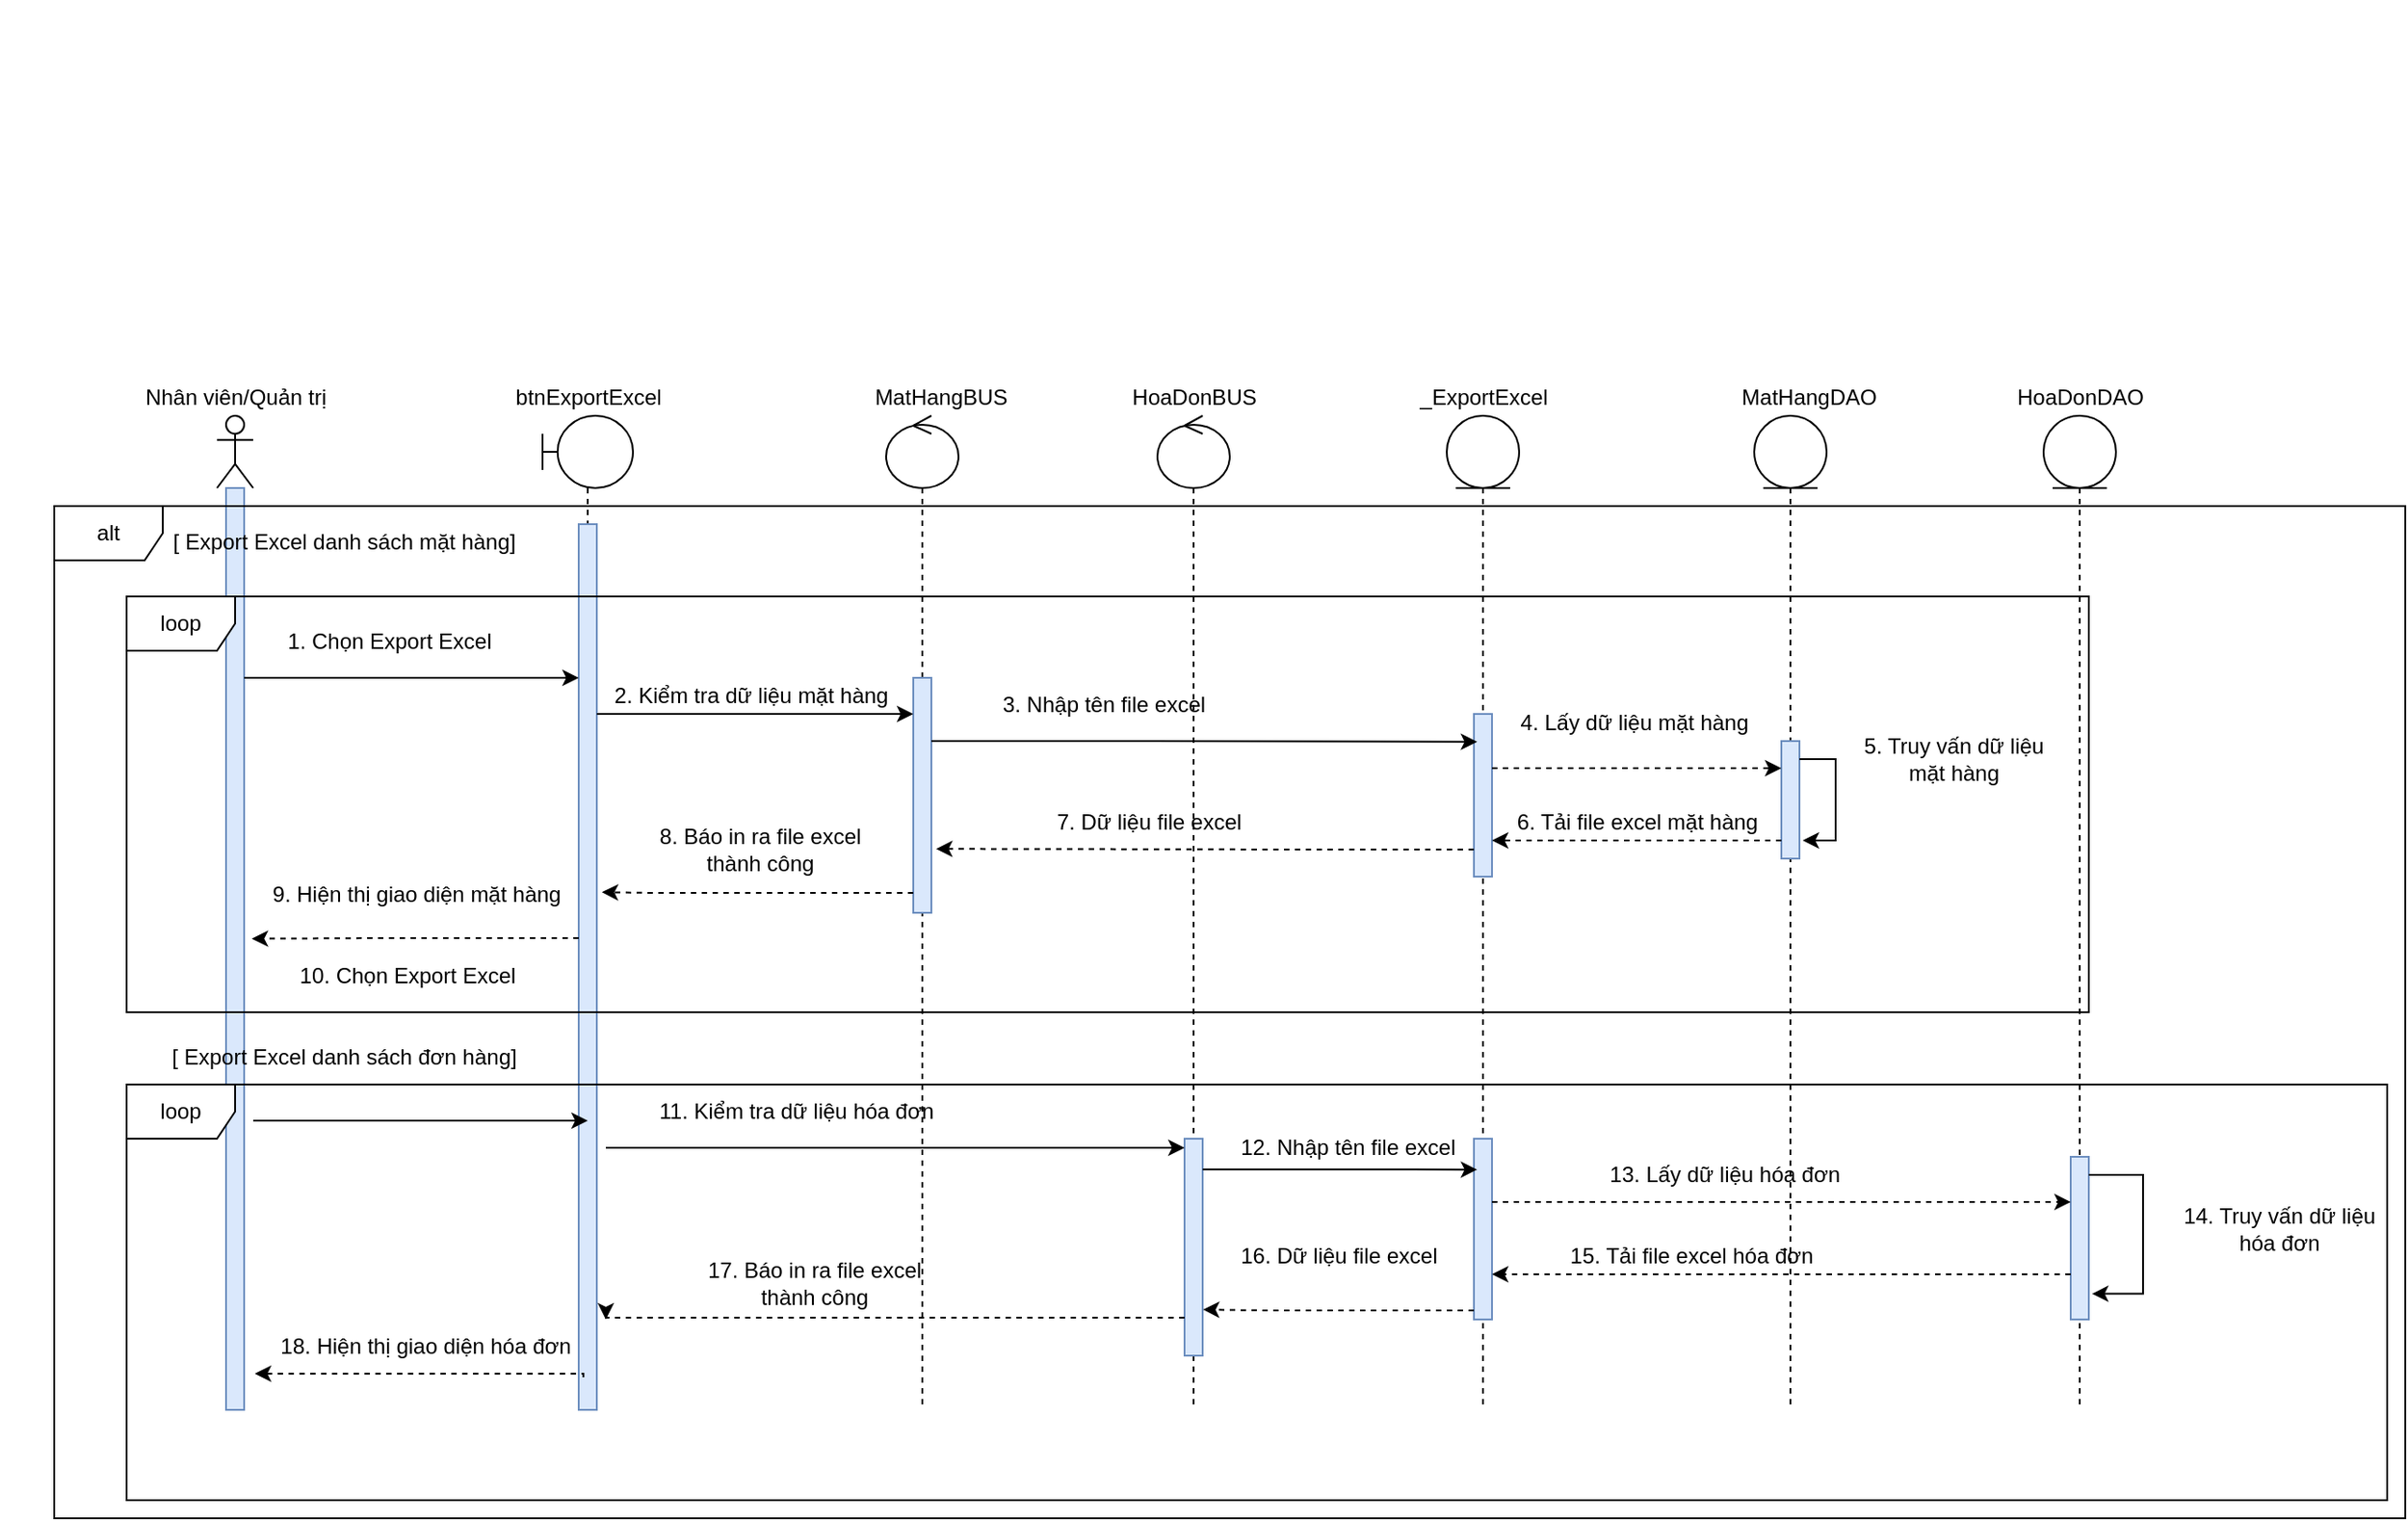 <mxfile version="16.5.1" type="device"><diagram id="u0hKsZXPfIuquh2E1AJ1" name="Page-1"><mxGraphModel dx="1038" dy="689" grid="1" gridSize="10" guides="1" tooltips="1" connect="1" arrows="1" fold="1" page="1" pageScale="1" pageWidth="850" pageHeight="1100" math="0" shadow="0"><root><mxCell id="0"/><mxCell id="1" parent="0"/><mxCell id="pRtw61TDTWOGneY2pAEU-13" value="" style="shape=umlLifeline;participant=umlActor;perimeter=lifelinePerimeter;whiteSpace=wrap;html=1;container=1;collapsible=0;recursiveResize=0;verticalAlign=top;spacingTop=36;outlineConnect=0;" parent="1" vertex="1"><mxGeometry x="130" y="280" width="20" height="550" as="geometry"/></mxCell><mxCell id="pRtw61TDTWOGneY2pAEU-28" value="" style="html=1;points=[];perimeter=orthogonalPerimeter;fillColor=#dae8fc;strokeColor=#6c8ebf;" parent="pRtw61TDTWOGneY2pAEU-13" vertex="1"><mxGeometry x="5" y="40" width="10" height="510" as="geometry"/></mxCell><mxCell id="pRtw61TDTWOGneY2pAEU-19" value="Nhân viên/Quản trị" style="text;html=1;align=center;verticalAlign=middle;resizable=0;points=[];autosize=1;strokeColor=none;fillColor=none;" parent="1" vertex="1"><mxGeometry x="80" y="260" width="120" height="20" as="geometry"/></mxCell><mxCell id="pRtw61TDTWOGneY2pAEU-20" value="" style="shape=umlLifeline;participant=umlBoundary;perimeter=lifelinePerimeter;whiteSpace=wrap;html=1;container=1;collapsible=0;recursiveResize=0;verticalAlign=top;spacingTop=36;outlineConnect=0;size=40;" parent="1" vertex="1"><mxGeometry x="310" y="280" width="50" height="550" as="geometry"/></mxCell><mxCell id="FEIB-Ynbw5rUqXfQBFfS-6" value="" style="html=1;points=[];perimeter=orthogonalPerimeter;fillColor=#dae8fc;strokeColor=#6c8ebf;" parent="pRtw61TDTWOGneY2pAEU-20" vertex="1"><mxGeometry x="20" y="60" width="10" height="490" as="geometry"/></mxCell><mxCell id="pRtw61TDTWOGneY2pAEU-23" value="btnExportExcel" style="text;html=1;align=center;verticalAlign=middle;resizable=0;points=[];autosize=1;strokeColor=none;fillColor=none;" parent="1" vertex="1"><mxGeometry x="285" y="255" width="100" height="30" as="geometry"/></mxCell><mxCell id="pRtw61TDTWOGneY2pAEU-40" value="" style="shape=umlLifeline;participant=umlEntity;perimeter=lifelinePerimeter;whiteSpace=wrap;html=1;container=1;collapsible=0;recursiveResize=0;verticalAlign=top;spacingTop=36;outlineConnect=0;" parent="1" vertex="1"><mxGeometry x="810" y="280" width="40" height="550" as="geometry"/></mxCell><mxCell id="Zr4ljHE_xSB9YkY6ywj5-28" value="" style="html=1;points=[];perimeter=orthogonalPerimeter;fillColor=#dae8fc;strokeColor=#6c8ebf;" parent="pRtw61TDTWOGneY2pAEU-40" vertex="1"><mxGeometry x="15" y="165" width="10" height="90" as="geometry"/></mxCell><mxCell id="Zr4ljHE_xSB9YkY6ywj5-48" value="" style="html=1;points=[];perimeter=orthogonalPerimeter;fillColor=#dae8fc;strokeColor=#6c8ebf;" parent="pRtw61TDTWOGneY2pAEU-40" vertex="1"><mxGeometry x="15" y="400" width="10" height="100" as="geometry"/></mxCell><mxCell id="pRtw61TDTWOGneY2pAEU-41" value="_ExportExcel" style="text;html=1;align=center;verticalAlign=middle;resizable=0;points=[];autosize=1;strokeColor=none;fillColor=none;" parent="1" vertex="1"><mxGeometry x="785" y="260" width="90" height="20" as="geometry"/></mxCell><mxCell id="FEIB-Ynbw5rUqXfQBFfS-7" value="" style="edgeStyle=orthogonalEdgeStyle;rounded=0;orthogonalLoop=1;jettySize=auto;html=1;" parent="1" edge="1"><mxGeometry relative="1" as="geometry"><Array as="points"><mxPoint x="230" y="425"/><mxPoint x="230" y="425"/></Array><mxPoint x="145" y="425" as="sourcePoint"/><mxPoint x="330" y="425" as="targetPoint"/></mxGeometry></mxCell><mxCell id="FEIB-Ynbw5rUqXfQBFfS-25" value="&lt;span style=&quot;color: rgba(0, 0, 0, 0); font-family: monospace; font-size: 0px; font-style: normal; font-variant-ligatures: normal; font-variant-caps: normal; font-weight: 400; letter-spacing: normal; orphans: 2; text-align: start; text-indent: 0px; text-transform: none; widows: 2; word-spacing: 0px; -webkit-text-stroke-width: 0px; background-color: rgb(248, 249, 250); text-decoration-thickness: initial; text-decoration-style: initial; text-decoration-color: initial; float: none; display: inline !important;&quot;&gt;&amp;nbsp;&lt;/span&gt;" style="text;whiteSpace=wrap;html=1;" parent="1" vertex="1"><mxGeometry x="10" y="50" width="30" height="40" as="geometry"/></mxCell><mxCell id="Zr4ljHE_xSB9YkY6ywj5-1" value="" style="shape=umlLifeline;participant=umlEntity;perimeter=lifelinePerimeter;whiteSpace=wrap;html=1;container=1;collapsible=0;recursiveResize=0;verticalAlign=top;spacingTop=36;outlineConnect=0;" parent="1" vertex="1"><mxGeometry x="980" y="280" width="40" height="550" as="geometry"/></mxCell><mxCell id="Zr4ljHE_xSB9YkY6ywj5-23" value="" style="html=1;points=[];perimeter=orthogonalPerimeter;fillColor=#dae8fc;strokeColor=#6c8ebf;" parent="Zr4ljHE_xSB9YkY6ywj5-1" vertex="1"><mxGeometry x="15" y="180" width="10" height="65" as="geometry"/></mxCell><mxCell id="Zr4ljHE_xSB9YkY6ywj5-26" style="edgeStyle=orthogonalEdgeStyle;rounded=0;orthogonalLoop=1;jettySize=auto;html=1;entryX=1.18;entryY=0.842;entryDx=0;entryDy=0;entryPerimeter=0;" parent="Zr4ljHE_xSB9YkY6ywj5-1" source="Zr4ljHE_xSB9YkY6ywj5-23" target="Zr4ljHE_xSB9YkY6ywj5-23" edge="1"><mxGeometry relative="1" as="geometry"><Array as="points"><mxPoint x="45" y="190"/><mxPoint x="45" y="235"/><mxPoint x="27" y="235"/></Array></mxGeometry></mxCell><mxCell id="Zr4ljHE_xSB9YkY6ywj5-4" value="HoaDonDAO" style="text;html=1;align=center;verticalAlign=middle;resizable=0;points=[];autosize=1;strokeColor=none;fillColor=none;" parent="1" vertex="1"><mxGeometry x="1115" y="255" width="90" height="30" as="geometry"/></mxCell><mxCell id="Zr4ljHE_xSB9YkY6ywj5-5" value="" style="shape=umlLifeline;participant=umlEntity;perimeter=lifelinePerimeter;whiteSpace=wrap;html=1;container=1;collapsible=0;recursiveResize=0;verticalAlign=top;spacingTop=36;outlineConnect=0;" parent="1" vertex="1"><mxGeometry x="1140" y="280" width="40" height="550" as="geometry"/></mxCell><mxCell id="Zr4ljHE_xSB9YkY6ywj5-50" value="" style="html=1;points=[];perimeter=orthogonalPerimeter;fillColor=#dae8fc;strokeColor=#6c8ebf;" parent="Zr4ljHE_xSB9YkY6ywj5-5" vertex="1"><mxGeometry x="15" y="410" width="10" height="90" as="geometry"/></mxCell><mxCell id="Zr4ljHE_xSB9YkY6ywj5-51" style="edgeStyle=orthogonalEdgeStyle;rounded=0;orthogonalLoop=1;jettySize=auto;html=1;entryX=1.18;entryY=0.842;entryDx=0;entryDy=0;entryPerimeter=0;" parent="Zr4ljHE_xSB9YkY6ywj5-5" source="Zr4ljHE_xSB9YkY6ywj5-50" target="Zr4ljHE_xSB9YkY6ywj5-50" edge="1"><mxGeometry relative="1" as="geometry"><Array as="points"><mxPoint x="55" y="420"/><mxPoint x="55" y="486"/></Array></mxGeometry></mxCell><mxCell id="Zr4ljHE_xSB9YkY6ywj5-6" value="MatHangDAO" style="text;html=1;align=center;verticalAlign=middle;resizable=0;points=[];autosize=1;strokeColor=none;fillColor=none;" parent="1" vertex="1"><mxGeometry x="960" y="255" width="100" height="30" as="geometry"/></mxCell><mxCell id="Zr4ljHE_xSB9YkY6ywj5-7" value="" style="shape=umlLifeline;participant=umlControl;perimeter=lifelinePerimeter;whiteSpace=wrap;html=1;container=1;collapsible=0;recursiveResize=0;verticalAlign=top;spacingTop=36;outlineConnect=0;" parent="1" vertex="1"><mxGeometry x="500" y="280" width="40" height="550" as="geometry"/></mxCell><mxCell id="Zr4ljHE_xSB9YkY6ywj5-20" value="" style="html=1;points=[];perimeter=orthogonalPerimeter;fillColor=#dae8fc;strokeColor=#6c8ebf;" parent="Zr4ljHE_xSB9YkY6ywj5-7" vertex="1"><mxGeometry x="15" y="145" width="10" height="130" as="geometry"/></mxCell><mxCell id="Zr4ljHE_xSB9YkY6ywj5-9" value="" style="shape=umlLifeline;participant=umlControl;perimeter=lifelinePerimeter;whiteSpace=wrap;html=1;container=1;collapsible=0;recursiveResize=0;verticalAlign=top;spacingTop=36;outlineConnect=0;" parent="1" vertex="1"><mxGeometry x="650" y="280" width="40" height="550" as="geometry"/></mxCell><mxCell id="Zr4ljHE_xSB9YkY6ywj5-38" value="3. Nhập tên file excel" style="text;html=1;align=center;verticalAlign=middle;resizable=0;points=[];autosize=1;strokeColor=none;fillColor=none;" parent="Zr4ljHE_xSB9YkY6ywj5-9" vertex="1"><mxGeometry x="-100" y="145" width="140" height="30" as="geometry"/></mxCell><mxCell id="Zr4ljHE_xSB9YkY6ywj5-52" value="" style="html=1;points=[];perimeter=orthogonalPerimeter;fillColor=#dae8fc;strokeColor=#6c8ebf;" parent="Zr4ljHE_xSB9YkY6ywj5-9" vertex="1"><mxGeometry x="15" y="400" width="10" height="120" as="geometry"/></mxCell><mxCell id="Zr4ljHE_xSB9YkY6ywj5-13" value="MatHangBUS" style="text;html=1;align=center;verticalAlign=middle;resizable=0;points=[];autosize=1;strokeColor=none;fillColor=none;" parent="1" vertex="1"><mxGeometry x="480" y="255" width="100" height="30" as="geometry"/></mxCell><mxCell id="Zr4ljHE_xSB9YkY6ywj5-15" value="HoaDonBUS" style="text;html=1;align=center;verticalAlign=middle;resizable=0;points=[];autosize=1;strokeColor=none;fillColor=none;" parent="1" vertex="1"><mxGeometry x="625" y="255" width="90" height="30" as="geometry"/></mxCell><mxCell id="Zr4ljHE_xSB9YkY6ywj5-19" value="1. Chọn Export Excel" style="text;html=1;align=center;verticalAlign=middle;resizable=0;points=[];autosize=1;strokeColor=none;fillColor=none;" parent="1" vertex="1"><mxGeometry x="155" y="390" width="140" height="30" as="geometry"/></mxCell><mxCell id="Zr4ljHE_xSB9YkY6ywj5-21" value="" style="edgeStyle=orthogonalEdgeStyle;rounded=0;orthogonalLoop=1;jettySize=auto;html=1;" parent="1" target="Zr4ljHE_xSB9YkY6ywj5-20" edge="1"><mxGeometry relative="1" as="geometry"><mxPoint x="340" y="445" as="sourcePoint"/><Array as="points"><mxPoint x="470" y="445"/><mxPoint x="470" y="445"/></Array></mxGeometry></mxCell><mxCell id="Zr4ljHE_xSB9YkY6ywj5-22" value="2. Kiểm tra dữ liệu mặt hàng" style="text;html=1;align=center;verticalAlign=middle;resizable=0;points=[];autosize=1;strokeColor=none;fillColor=none;" parent="1" vertex="1"><mxGeometry x="340" y="420" width="170" height="30" as="geometry"/></mxCell><mxCell id="Zr4ljHE_xSB9YkY6ywj5-24" value="" style="edgeStyle=orthogonalEdgeStyle;rounded=0;orthogonalLoop=1;jettySize=auto;html=1;entryX=0.18;entryY=0.171;entryDx=0;entryDy=0;entryPerimeter=0;" parent="1" source="Zr4ljHE_xSB9YkY6ywj5-20" target="Zr4ljHE_xSB9YkY6ywj5-28" edge="1"><mxGeometry relative="1" as="geometry"><mxPoint x="820" y="460" as="targetPoint"/><Array as="points"><mxPoint x="640" y="460"/><mxPoint x="640" y="460"/></Array></mxGeometry></mxCell><mxCell id="Zr4ljHE_xSB9YkY6ywj5-25" value="4. Lấy dữ liệu mặt hàng&amp;nbsp;" style="text;html=1;align=center;verticalAlign=middle;resizable=0;points=[];autosize=1;strokeColor=none;fillColor=none;" parent="1" vertex="1"><mxGeometry x="840" y="435" width="150" height="30" as="geometry"/></mxCell><mxCell id="Zr4ljHE_xSB9YkY6ywj5-27" value="5. Truy vấn dữ liệu &lt;br&gt;mặt hàng" style="text;html=1;align=center;verticalAlign=middle;resizable=0;points=[];autosize=1;strokeColor=none;fillColor=none;" parent="1" vertex="1"><mxGeometry x="1030" y="450" width="120" height="40" as="geometry"/></mxCell><mxCell id="Zr4ljHE_xSB9YkY6ywj5-29" value="" style="edgeStyle=orthogonalEdgeStyle;rounded=0;orthogonalLoop=1;jettySize=auto;html=1;dashed=1;" parent="1" source="Zr4ljHE_xSB9YkY6ywj5-23" target="Zr4ljHE_xSB9YkY6ywj5-28" edge="1"><mxGeometry relative="1" as="geometry"><Array as="points"><mxPoint x="930" y="515"/><mxPoint x="930" y="515"/></Array></mxGeometry></mxCell><mxCell id="Zr4ljHE_xSB9YkY6ywj5-33" value="" style="edgeStyle=orthogonalEdgeStyle;rounded=0;orthogonalLoop=1;jettySize=auto;html=1;dashed=1;entryX=1.26;entryY=0.728;entryDx=0;entryDy=0;entryPerimeter=0;" parent="1" source="Zr4ljHE_xSB9YkY6ywj5-28" target="Zr4ljHE_xSB9YkY6ywj5-20" edge="1"><mxGeometry relative="1" as="geometry"><mxPoint x="570" y="545" as="targetPoint"/><Array as="points"><mxPoint x="730" y="520"/><mxPoint x="730" y="520"/></Array></mxGeometry></mxCell><mxCell id="Zr4ljHE_xSB9YkY6ywj5-35" value="8. Báo in ra file excel &lt;br&gt;thành công" style="text;html=1;align=center;verticalAlign=middle;resizable=0;points=[];autosize=1;strokeColor=none;fillColor=none;" parent="1" vertex="1"><mxGeometry x="365" y="500" width="130" height="40" as="geometry"/></mxCell><mxCell id="Zr4ljHE_xSB9YkY6ywj5-37" style="edgeStyle=orthogonalEdgeStyle;rounded=0;orthogonalLoop=1;jettySize=auto;html=1;dashed=1;" parent="1" source="Zr4ljHE_xSB9YkY6ywj5-28" target="Zr4ljHE_xSB9YkY6ywj5-23" edge="1"><mxGeometry relative="1" as="geometry"><mxPoint x="990" y="465" as="targetPoint"/><Array as="points"><mxPoint x="950" y="475"/><mxPoint x="950" y="475"/></Array></mxGeometry></mxCell><mxCell id="Zr4ljHE_xSB9YkY6ywj5-40" value="6. Tải file excel mặt hàng" style="text;html=1;align=center;verticalAlign=middle;resizable=0;points=[];autosize=1;strokeColor=none;fillColor=none;" parent="1" vertex="1"><mxGeometry x="835" y="490" width="160" height="30" as="geometry"/></mxCell><mxCell id="Zr4ljHE_xSB9YkY6ywj5-41" style="edgeStyle=orthogonalEdgeStyle;rounded=0;orthogonalLoop=1;jettySize=auto;html=1;dashed=1;entryX=1.28;entryY=0.385;entryDx=0;entryDy=0;entryPerimeter=0;" parent="1" source="Zr4ljHE_xSB9YkY6ywj5-20" edge="1"><mxGeometry relative="1" as="geometry"><mxPoint x="342.8" y="543.6" as="targetPoint"/><Array as="points"><mxPoint x="370" y="544"/><mxPoint x="370" y="544"/></Array></mxGeometry></mxCell><mxCell id="Zr4ljHE_xSB9YkY6ywj5-44" value="7. Dữ liệu file excel" style="text;html=1;align=center;verticalAlign=middle;resizable=0;points=[];autosize=1;strokeColor=none;fillColor=none;" parent="1" vertex="1"><mxGeometry x="580" y="490" width="130" height="30" as="geometry"/></mxCell><mxCell id="Zr4ljHE_xSB9YkY6ywj5-45" style="edgeStyle=orthogonalEdgeStyle;rounded=0;orthogonalLoop=1;jettySize=auto;html=1;entryX=1.42;entryY=0.419;entryDx=0;entryDy=0;entryPerimeter=0;dashed=1;" parent="1" edge="1"><mxGeometry relative="1" as="geometry"><mxPoint x="330" y="569" as="sourcePoint"/><mxPoint x="149.2" y="569.36" as="targetPoint"/><Array as="points"><mxPoint x="220" y="569"/><mxPoint x="220" y="569"/></Array></mxGeometry></mxCell><mxCell id="Zr4ljHE_xSB9YkY6ywj5-46" value="9. Hiện thị giao diện mặt hàng" style="text;html=1;align=center;verticalAlign=middle;resizable=0;points=[];autosize=1;strokeColor=none;fillColor=none;" parent="1" vertex="1"><mxGeometry x="150" y="530" width="180" height="30" as="geometry"/></mxCell><mxCell id="Zr4ljHE_xSB9YkY6ywj5-53" value="12. Nhập tên file excel" style="text;html=1;align=center;verticalAlign=middle;resizable=0;points=[];autosize=1;strokeColor=none;fillColor=none;" parent="1" vertex="1"><mxGeometry x="685" y="670" width="140" height="30" as="geometry"/></mxCell><mxCell id="Zr4ljHE_xSB9YkY6ywj5-55" value="" style="edgeStyle=orthogonalEdgeStyle;rounded=0;orthogonalLoop=1;jettySize=auto;html=1;" parent="1" target="Zr4ljHE_xSB9YkY6ywj5-52" edge="1"><mxGeometry relative="1" as="geometry"><Array as="points"><mxPoint x="500" y="685"/><mxPoint x="500" y="685"/></Array><mxPoint x="345" y="685" as="sourcePoint"/></mxGeometry></mxCell><mxCell id="Zr4ljHE_xSB9YkY6ywj5-56" value="11. Kiểm tra dữ liệu hóa đơn" style="text;html=1;align=center;verticalAlign=middle;resizable=0;points=[];autosize=1;strokeColor=none;fillColor=none;" parent="1" vertex="1"><mxGeometry x="360" y="650" width="180" height="30" as="geometry"/></mxCell><mxCell id="Zr4ljHE_xSB9YkY6ywj5-57" value="" style="edgeStyle=orthogonalEdgeStyle;rounded=0;orthogonalLoop=1;jettySize=auto;html=1;entryX=0.18;entryY=0.171;entryDx=0;entryDy=0;entryPerimeter=0;" parent="1" source="Zr4ljHE_xSB9YkY6ywj5-52" target="Zr4ljHE_xSB9YkY6ywj5-48" edge="1"><mxGeometry relative="1" as="geometry"><mxPoint x="850" y="700" as="targetPoint"/><Array as="points"><mxPoint x="790" y="697"/><mxPoint x="790" y="697"/></Array></mxGeometry></mxCell><mxCell id="Zr4ljHE_xSB9YkY6ywj5-58" value="13. Lấy dữ liệu hóa đơn&amp;nbsp;" style="text;html=1;align=center;verticalAlign=middle;resizable=0;points=[];autosize=1;strokeColor=none;fillColor=none;" parent="1" vertex="1"><mxGeometry x="890" y="685" width="150" height="30" as="geometry"/></mxCell><mxCell id="Zr4ljHE_xSB9YkY6ywj5-59" value="" style="edgeStyle=orthogonalEdgeStyle;rounded=0;orthogonalLoop=1;jettySize=auto;html=1;dashed=1;" parent="1" source="Zr4ljHE_xSB9YkY6ywj5-50" target="Zr4ljHE_xSB9YkY6ywj5-48" edge="1"><mxGeometry relative="1" as="geometry"><Array as="points"><mxPoint x="960" y="755"/><mxPoint x="960" y="755"/></Array></mxGeometry></mxCell><mxCell id="Zr4ljHE_xSB9YkY6ywj5-60" value="" style="edgeStyle=orthogonalEdgeStyle;rounded=0;orthogonalLoop=1;jettySize=auto;html=1;dashed=1;entryX=1.02;entryY=0.788;entryDx=0;entryDy=0;entryPerimeter=0;" parent="1" source="Zr4ljHE_xSB9YkY6ywj5-48" target="Zr4ljHE_xSB9YkY6ywj5-52" edge="1"><mxGeometry relative="1" as="geometry"><Array as="points"><mxPoint x="710" y="775"/><mxPoint x="710" y="775"/></Array></mxGeometry></mxCell><mxCell id="Zr4ljHE_xSB9YkY6ywj5-61" value="17. Báo in ra file excel &lt;br&gt;thành công" style="text;html=1;align=center;verticalAlign=middle;resizable=0;points=[];autosize=1;strokeColor=none;fillColor=none;" parent="1" vertex="1"><mxGeometry x="390" y="740" width="140" height="40" as="geometry"/></mxCell><mxCell id="Zr4ljHE_xSB9YkY6ywj5-62" style="edgeStyle=orthogonalEdgeStyle;rounded=0;orthogonalLoop=1;jettySize=auto;html=1;dashed=1;" parent="1" source="Zr4ljHE_xSB9YkY6ywj5-48" target="Zr4ljHE_xSB9YkY6ywj5-50" edge="1"><mxGeometry relative="1" as="geometry"><mxPoint x="1020" y="705" as="targetPoint"/><Array as="points"><mxPoint x="980" y="715"/><mxPoint x="980" y="715"/></Array></mxGeometry></mxCell><mxCell id="Zr4ljHE_xSB9YkY6ywj5-63" value="15. Tải file excel hóa đơn" style="text;html=1;align=center;verticalAlign=middle;resizable=0;points=[];autosize=1;strokeColor=none;fillColor=none;" parent="1" vertex="1"><mxGeometry x="865" y="730" width="160" height="30" as="geometry"/></mxCell><mxCell id="Zr4ljHE_xSB9YkY6ywj5-64" style="edgeStyle=orthogonalEdgeStyle;rounded=0;orthogonalLoop=1;jettySize=auto;html=1;dashed=1;" parent="1" source="Zr4ljHE_xSB9YkY6ywj5-52" edge="1"><mxGeometry relative="1" as="geometry"><mxPoint x="345" y="780" as="targetPoint"/><Array as="points"><mxPoint x="510" y="779"/><mxPoint x="510" y="779"/></Array></mxGeometry></mxCell><mxCell id="Zr4ljHE_xSB9YkY6ywj5-65" value="16. Dữ liệu file excel" style="text;html=1;align=center;verticalAlign=middle;resizable=0;points=[];autosize=1;strokeColor=none;fillColor=none;" parent="1" vertex="1"><mxGeometry x="685" y="730" width="130" height="30" as="geometry"/></mxCell><mxCell id="Zr4ljHE_xSB9YkY6ywj5-66" style="edgeStyle=orthogonalEdgeStyle;rounded=0;orthogonalLoop=1;jettySize=auto;html=1;entryX=1.18;entryY=0.847;entryDx=0;entryDy=0;entryPerimeter=0;dashed=1;exitX=-0.24;exitY=0.957;exitDx=0;exitDy=0;exitPerimeter=0;" parent="1" edge="1"><mxGeometry relative="1" as="geometry"><mxPoint x="150.9" y="810.0" as="targetPoint"/><Array as="points"><mxPoint x="333" y="810"/></Array><mxPoint x="332.6" y="811.94" as="sourcePoint"/></mxGeometry></mxCell><mxCell id="Zr4ljHE_xSB9YkY6ywj5-67" value="18. Hiện thị giao diện hóa đơn" style="text;html=1;align=center;verticalAlign=middle;resizable=0;points=[];autosize=1;strokeColor=none;fillColor=none;" parent="1" vertex="1"><mxGeometry x="155" y="780" width="180" height="30" as="geometry"/></mxCell><mxCell id="Zr4ljHE_xSB9YkY6ywj5-68" value="14. Truy vấn dữ liệu &lt;br&gt;hóa đơn" style="text;html=1;align=center;verticalAlign=middle;resizable=0;points=[];autosize=1;strokeColor=none;fillColor=none;" parent="1" vertex="1"><mxGeometry x="1205" y="710" width="130" height="40" as="geometry"/></mxCell><mxCell id="Zr4ljHE_xSB9YkY6ywj5-69" value="" style="edgeStyle=orthogonalEdgeStyle;rounded=0;orthogonalLoop=1;jettySize=auto;html=1;" parent="1" edge="1"><mxGeometry relative="1" as="geometry"><Array as="points"><mxPoint x="235" y="670"/><mxPoint x="235" y="670"/></Array><mxPoint x="150" y="670" as="sourcePoint"/><mxPoint x="335" y="670" as="targetPoint"/></mxGeometry></mxCell><mxCell id="Zr4ljHE_xSB9YkY6ywj5-70" value="10. Chọn Export Excel" style="text;html=1;align=center;verticalAlign=middle;resizable=0;points=[];autosize=1;strokeColor=none;fillColor=none;" parent="1" vertex="1"><mxGeometry x="165" y="575" width="140" height="30" as="geometry"/></mxCell><mxCell id="Zr4ljHE_xSB9YkY6ywj5-72" value="loop" style="shape=umlFrame;whiteSpace=wrap;html=1;" parent="1" vertex="1"><mxGeometry x="80" y="380" width="1085" height="230" as="geometry"/></mxCell><mxCell id="Zr4ljHE_xSB9YkY6ywj5-73" value="[ Export Excel danh sách mặt hàng]" style="text;html=1;align=center;verticalAlign=middle;resizable=0;points=[];autosize=1;strokeColor=none;fillColor=none;" parent="1" vertex="1"><mxGeometry x="95" y="335" width="210" height="30" as="geometry"/></mxCell><mxCell id="Zr4ljHE_xSB9YkY6ywj5-74" value="[ Export Excel danh sách đơn hàng]" style="text;html=1;align=center;verticalAlign=middle;resizable=0;points=[];autosize=1;strokeColor=none;fillColor=none;" parent="1" vertex="1"><mxGeometry x="95" y="620" width="210" height="30" as="geometry"/></mxCell><mxCell id="Zr4ljHE_xSB9YkY6ywj5-75" value="loop" style="shape=umlFrame;whiteSpace=wrap;html=1;" parent="1" vertex="1"><mxGeometry x="80" y="650" width="1250" height="230" as="geometry"/></mxCell><mxCell id="Zr4ljHE_xSB9YkY6ywj5-76" value="alt" style="shape=umlFrame;whiteSpace=wrap;html=1;" parent="1" vertex="1"><mxGeometry x="40" y="330" width="1300" height="560" as="geometry"/></mxCell></root></mxGraphModel></diagram></mxfile>